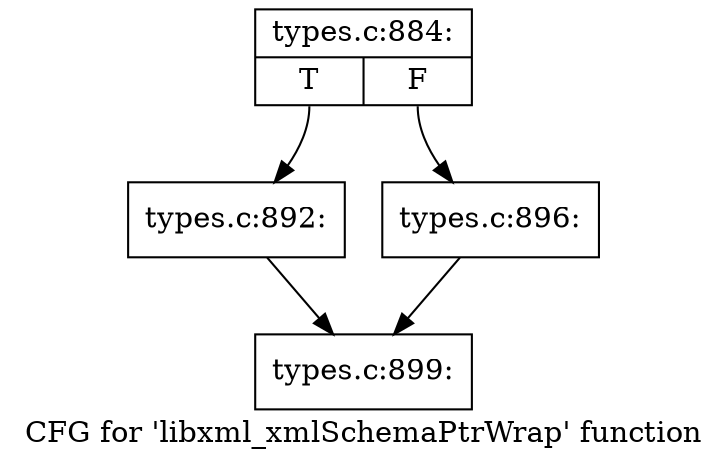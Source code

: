digraph "CFG for 'libxml_xmlSchemaPtrWrap' function" {
	label="CFG for 'libxml_xmlSchemaPtrWrap' function";

	Node0x55aa7cf9ef80 [shape=record,label="{types.c:884:|{<s0>T|<s1>F}}"];
	Node0x55aa7cf9ef80:s0 -> Node0x55aa7cfa11b0;
	Node0x55aa7cf9ef80:s1 -> Node0x55aa7cfa1200;
	Node0x55aa7cfa11b0 [shape=record,label="{types.c:892:}"];
	Node0x55aa7cfa11b0 -> Node0x55aa7cf45800;
	Node0x55aa7cfa1200 [shape=record,label="{types.c:896:}"];
	Node0x55aa7cfa1200 -> Node0x55aa7cf45800;
	Node0x55aa7cf45800 [shape=record,label="{types.c:899:}"];
}
